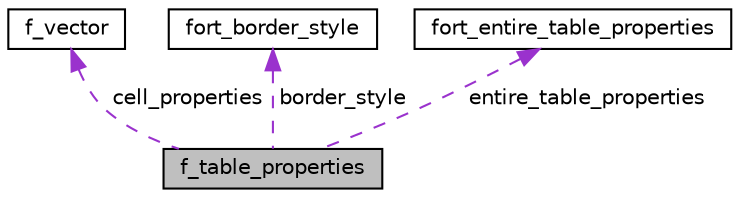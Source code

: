 digraph "f_table_properties"
{
 // LATEX_PDF_SIZE
  edge [fontname="Helvetica",fontsize="10",labelfontname="Helvetica",labelfontsize="10"];
  node [fontname="Helvetica",fontsize="10",shape=record];
  Node1 [label="f_table_properties",height=0.2,width=0.4,color="black", fillcolor="grey75", style="filled", fontcolor="black",tooltip=" "];
  Node2 -> Node1 [dir="back",color="darkorchid3",fontsize="10",style="dashed",label=" cell_properties" ,fontname="Helvetica"];
  Node2 [label="f_vector",height=0.2,width=0.4,color="black", fillcolor="white", style="filled",URL="$structf__vector.html",tooltip=" "];
  Node3 -> Node1 [dir="back",color="darkorchid3",fontsize="10",style="dashed",label=" border_style" ,fontname="Helvetica"];
  Node3 [label="fort_border_style",height=0.2,width=0.4,color="black", fillcolor="white", style="filled",URL="$structfort__border__style.html",tooltip=" "];
  Node4 -> Node1 [dir="back",color="darkorchid3",fontsize="10",style="dashed",label=" entire_table_properties" ,fontname="Helvetica"];
  Node4 [label="fort_entire_table_properties",height=0.2,width=0.4,color="black", fillcolor="white", style="filled",URL="$structfort__entire__table__properties.html",tooltip=" "];
}
